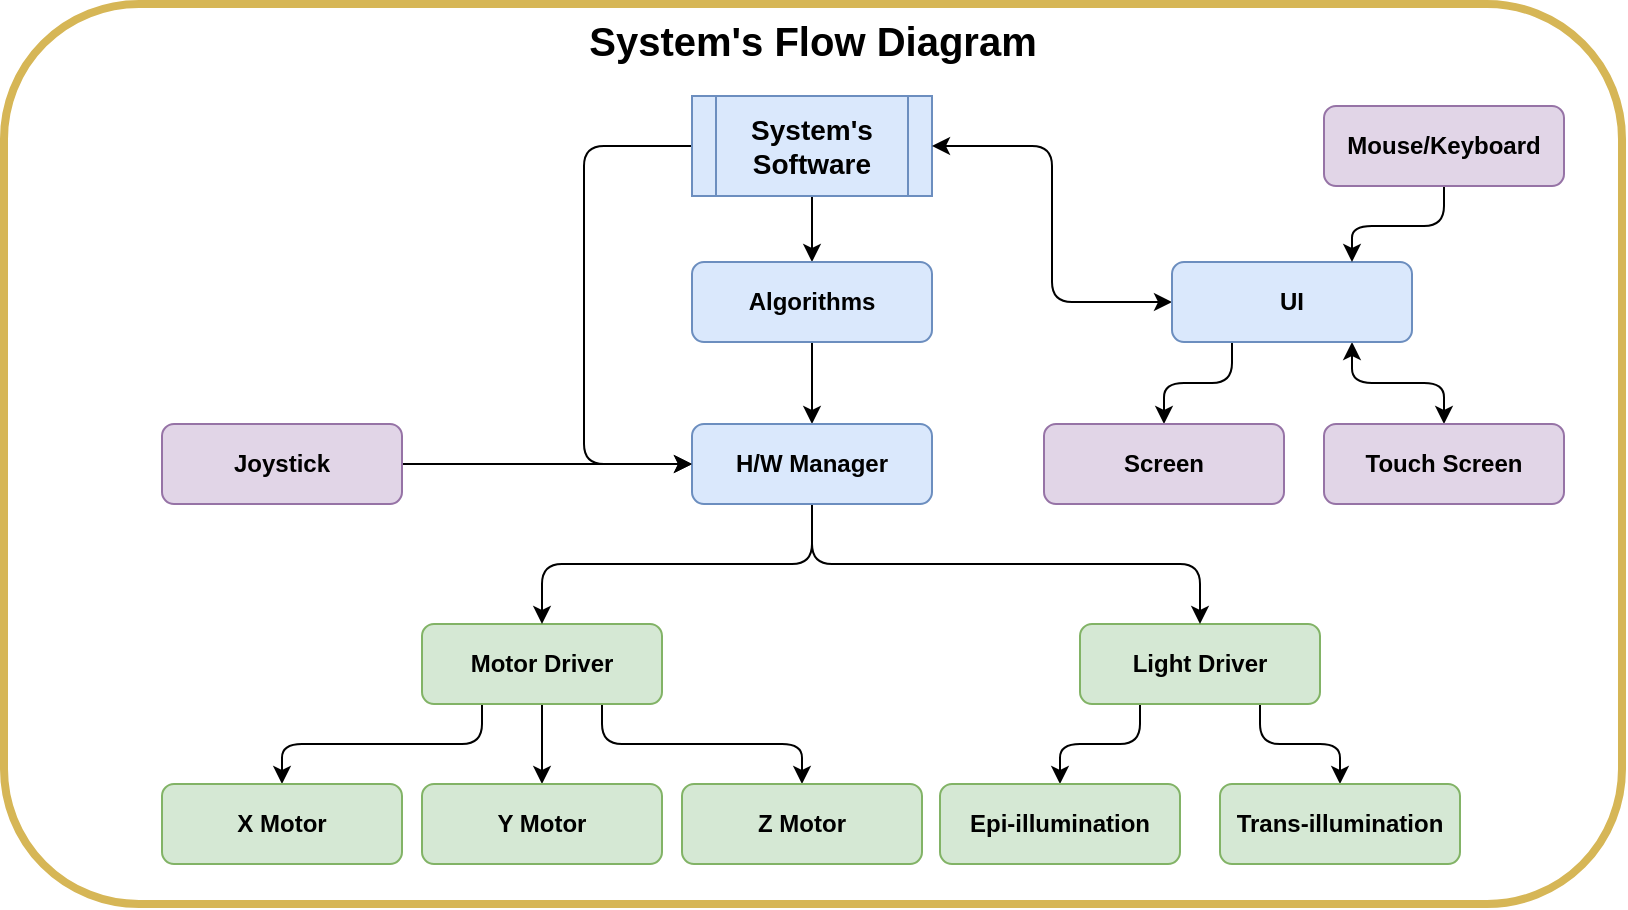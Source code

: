 <mxfile version="14.2.4" type="github">
  <diagram id="YLhJMkTkNJmNHFE2qX-1" name="Page-1">
    <mxGraphModel dx="1185" dy="638" grid="1" gridSize="10" guides="1" tooltips="1" connect="1" arrows="1" fold="1" page="1" pageScale="1" pageWidth="827" pageHeight="1169" math="0" shadow="0">
      <root>
        <mxCell id="0" />
        <mxCell id="1" parent="0" />
        <mxCell id="y10jXJEBd-sgkBoo3fF7-41" value="&lt;b&gt;&lt;font style=&quot;font-size: 20px&quot;&gt;System&#39;s Flow Diagram&lt;br&gt;&lt;/font&gt;&lt;/b&gt;" style="rounded=1;whiteSpace=wrap;html=1;verticalAlign=top;strokeColor=#d6b656;fillColor=none;strokeWidth=4;" parent="1" vertex="1">
          <mxGeometry x="10" y="250" width="809" height="450" as="geometry" />
        </mxCell>
        <mxCell id="8VpL3eSEx63Q40LnI5HS-7" style="edgeStyle=orthogonalEdgeStyle;rounded=1;orthogonalLoop=1;jettySize=auto;html=1;exitX=0.5;exitY=1;exitDx=0;exitDy=0;startArrow=none;startFill=0;" edge="1" parent="1" source="y10jXJEBd-sgkBoo3fF7-2" target="y10jXJEBd-sgkBoo3fF7-3">
          <mxGeometry relative="1" as="geometry" />
        </mxCell>
        <mxCell id="8VpL3eSEx63Q40LnI5HS-9" style="edgeStyle=orthogonalEdgeStyle;rounded=1;orthogonalLoop=1;jettySize=auto;html=1;exitX=0;exitY=0.5;exitDx=0;exitDy=0;entryX=0;entryY=0.5;entryDx=0;entryDy=0;startArrow=none;startFill=0;" edge="1" parent="1" source="y10jXJEBd-sgkBoo3fF7-2" target="y10jXJEBd-sgkBoo3fF7-8">
          <mxGeometry relative="1" as="geometry">
            <Array as="points">
              <mxPoint x="300" y="321" />
              <mxPoint x="300" y="480" />
            </Array>
          </mxGeometry>
        </mxCell>
        <mxCell id="y10jXJEBd-sgkBoo3fF7-2" value="&lt;span style=&quot;font-size: 14px&quot;&gt;&lt;b&gt;System&#39;s&lt;br&gt;Software&lt;br&gt;&lt;/b&gt;&lt;/span&gt;" style="shape=process;whiteSpace=wrap;html=1;backgroundOutline=1;fillColor=#dae8fc;strokeColor=#6c8ebf;" parent="1" vertex="1">
          <mxGeometry x="354" y="296" width="120" height="50" as="geometry" />
        </mxCell>
        <mxCell id="8VpL3eSEx63Q40LnI5HS-8" style="edgeStyle=orthogonalEdgeStyle;rounded=1;orthogonalLoop=1;jettySize=auto;html=1;exitX=0.5;exitY=1;exitDx=0;exitDy=0;entryX=0.5;entryY=0;entryDx=0;entryDy=0;startArrow=none;startFill=0;" edge="1" parent="1" source="y10jXJEBd-sgkBoo3fF7-3" target="y10jXJEBd-sgkBoo3fF7-8">
          <mxGeometry relative="1" as="geometry" />
        </mxCell>
        <mxCell id="y10jXJEBd-sgkBoo3fF7-3" value="&lt;b&gt;&lt;span class=&quot;ILfuVd&quot;&gt;&lt;span class=&quot;hgKElc&quot;&gt;&lt;b&gt;Algorithms&lt;/b&gt;&lt;/span&gt;&lt;/span&gt;&lt;/b&gt;" style="rounded=1;whiteSpace=wrap;html=1;fontSize=12;glass=0;strokeWidth=1;shadow=0;fillColor=#dae8fc;strokeColor=#6c8ebf;" parent="1" vertex="1">
          <mxGeometry x="354" y="379" width="120" height="40" as="geometry" />
        </mxCell>
        <mxCell id="y10jXJEBd-sgkBoo3fF7-28" style="edgeStyle=orthogonalEdgeStyle;rounded=1;orthogonalLoop=1;jettySize=auto;html=1;exitX=0.25;exitY=1;exitDx=0;exitDy=0;" parent="1" source="y10jXJEBd-sgkBoo3fF7-5" target="y10jXJEBd-sgkBoo3fF7-23" edge="1">
          <mxGeometry relative="1" as="geometry" />
        </mxCell>
        <mxCell id="y10jXJEBd-sgkBoo3fF7-29" style="edgeStyle=orthogonalEdgeStyle;rounded=1;orthogonalLoop=1;jettySize=auto;html=1;exitX=0.75;exitY=1;exitDx=0;exitDy=0;entryX=0.5;entryY=0;entryDx=0;entryDy=0;startArrow=classic;startFill=1;" parent="1" source="y10jXJEBd-sgkBoo3fF7-5" target="y10jXJEBd-sgkBoo3fF7-9" edge="1">
          <mxGeometry relative="1" as="geometry" />
        </mxCell>
        <mxCell id="8VpL3eSEx63Q40LnI5HS-6" style="edgeStyle=orthogonalEdgeStyle;rounded=1;orthogonalLoop=1;jettySize=auto;html=1;exitX=0;exitY=0.5;exitDx=0;exitDy=0;entryX=1;entryY=0.5;entryDx=0;entryDy=0;startArrow=classic;startFill=1;" edge="1" parent="1" source="y10jXJEBd-sgkBoo3fF7-5" target="y10jXJEBd-sgkBoo3fF7-2">
          <mxGeometry relative="1" as="geometry" />
        </mxCell>
        <mxCell id="y10jXJEBd-sgkBoo3fF7-5" value="&lt;b&gt;UI&lt;/b&gt;" style="rounded=1;whiteSpace=wrap;html=1;fontSize=12;glass=0;strokeWidth=1;shadow=0;fillColor=#dae8fc;strokeColor=#6c8ebf;" parent="1" vertex="1">
          <mxGeometry x="594" y="379" width="120" height="40" as="geometry" />
        </mxCell>
        <mxCell id="y10jXJEBd-sgkBoo3fF7-35" style="edgeStyle=orthogonalEdgeStyle;rounded=1;orthogonalLoop=1;jettySize=auto;html=1;exitX=0.25;exitY=1;exitDx=0;exitDy=0;entryX=0.5;entryY=0;entryDx=0;entryDy=0;" parent="1" source="y10jXJEBd-sgkBoo3fF7-6" target="y10jXJEBd-sgkBoo3fF7-10" edge="1">
          <mxGeometry relative="1" as="geometry" />
        </mxCell>
        <mxCell id="y10jXJEBd-sgkBoo3fF7-36" style="edgeStyle=orthogonalEdgeStyle;rounded=1;orthogonalLoop=1;jettySize=auto;html=1;exitX=0.75;exitY=1;exitDx=0;exitDy=0;entryX=0.5;entryY=0;entryDx=0;entryDy=0;" parent="1" source="y10jXJEBd-sgkBoo3fF7-6" target="y10jXJEBd-sgkBoo3fF7-12" edge="1">
          <mxGeometry relative="1" as="geometry" />
        </mxCell>
        <mxCell id="y10jXJEBd-sgkBoo3fF7-37" style="edgeStyle=orthogonalEdgeStyle;rounded=1;orthogonalLoop=1;jettySize=auto;html=1;exitX=0.5;exitY=1;exitDx=0;exitDy=0;" parent="1" source="y10jXJEBd-sgkBoo3fF7-6" target="y10jXJEBd-sgkBoo3fF7-11" edge="1">
          <mxGeometry relative="1" as="geometry" />
        </mxCell>
        <mxCell id="y10jXJEBd-sgkBoo3fF7-6" value="&lt;b&gt;Motor Driver&lt;br&gt;&lt;/b&gt;" style="rounded=1;whiteSpace=wrap;html=1;fontSize=12;glass=0;strokeWidth=1;shadow=0;fillColor=#d5e8d4;strokeColor=#82b366;" parent="1" vertex="1">
          <mxGeometry x="219" y="560" width="120" height="40" as="geometry" />
        </mxCell>
        <mxCell id="y10jXJEBd-sgkBoo3fF7-39" style="edgeStyle=orthogonalEdgeStyle;rounded=1;orthogonalLoop=1;jettySize=auto;html=1;exitX=0.25;exitY=1;exitDx=0;exitDy=0;" parent="1" source="y10jXJEBd-sgkBoo3fF7-7" target="y10jXJEBd-sgkBoo3fF7-14" edge="1">
          <mxGeometry relative="1" as="geometry" />
        </mxCell>
        <mxCell id="y10jXJEBd-sgkBoo3fF7-40" style="edgeStyle=orthogonalEdgeStyle;rounded=1;orthogonalLoop=1;jettySize=auto;html=1;exitX=0.75;exitY=1;exitDx=0;exitDy=0;" parent="1" source="y10jXJEBd-sgkBoo3fF7-7" target="y10jXJEBd-sgkBoo3fF7-13" edge="1">
          <mxGeometry relative="1" as="geometry" />
        </mxCell>
        <mxCell id="y10jXJEBd-sgkBoo3fF7-7" value="&lt;b&gt;Light Driver&lt;/b&gt;" style="rounded=1;whiteSpace=wrap;html=1;fontSize=12;glass=0;strokeWidth=1;shadow=0;fillColor=#d5e8d4;strokeColor=#82b366;" parent="1" vertex="1">
          <mxGeometry x="548" y="560" width="120" height="40" as="geometry" />
        </mxCell>
        <mxCell id="8VpL3eSEx63Q40LnI5HS-3" style="edgeStyle=orthogonalEdgeStyle;rounded=1;orthogonalLoop=1;jettySize=auto;html=1;exitX=0.5;exitY=1;exitDx=0;exitDy=0;startArrow=none;startFill=0;" edge="1" parent="1" source="y10jXJEBd-sgkBoo3fF7-8" target="y10jXJEBd-sgkBoo3fF7-6">
          <mxGeometry relative="1" as="geometry" />
        </mxCell>
        <mxCell id="8VpL3eSEx63Q40LnI5HS-4" style="edgeStyle=orthogonalEdgeStyle;rounded=1;orthogonalLoop=1;jettySize=auto;html=1;exitX=0.5;exitY=1;exitDx=0;exitDy=0;startArrow=none;startFill=0;" edge="1" parent="1" source="y10jXJEBd-sgkBoo3fF7-8" target="y10jXJEBd-sgkBoo3fF7-7">
          <mxGeometry relative="1" as="geometry" />
        </mxCell>
        <mxCell id="y10jXJEBd-sgkBoo3fF7-8" value="&lt;b&gt;H/W Manager&lt;/b&gt;" style="rounded=1;whiteSpace=wrap;html=1;fontSize=12;glass=0;strokeWidth=1;shadow=0;fillColor=#dae8fc;strokeColor=#6c8ebf;" parent="1" vertex="1">
          <mxGeometry x="354" y="460" width="120" height="40" as="geometry" />
        </mxCell>
        <mxCell id="y10jXJEBd-sgkBoo3fF7-9" value="&lt;b&gt;Touch Screen&lt;br&gt;&lt;/b&gt;" style="rounded=1;whiteSpace=wrap;html=1;fontSize=12;glass=0;strokeWidth=1;shadow=0;fillColor=#e1d5e7;strokeColor=#9673a6;" parent="1" vertex="1">
          <mxGeometry x="670" y="460" width="120" height="40" as="geometry" />
        </mxCell>
        <mxCell id="y10jXJEBd-sgkBoo3fF7-10" value="&lt;b&gt;X Motor&lt;/b&gt;" style="rounded=1;whiteSpace=wrap;html=1;fontSize=12;glass=0;strokeWidth=1;shadow=0;fillColor=#d5e8d4;strokeColor=#82b366;" parent="1" vertex="1">
          <mxGeometry x="89" y="640" width="120" height="40" as="geometry" />
        </mxCell>
        <mxCell id="y10jXJEBd-sgkBoo3fF7-11" value="&lt;b&gt;Y Motor&lt;/b&gt;" style="rounded=1;whiteSpace=wrap;html=1;fontSize=12;glass=0;strokeWidth=1;shadow=0;fillColor=#d5e8d4;strokeColor=#82b366;" parent="1" vertex="1">
          <mxGeometry x="219" y="640" width="120" height="40" as="geometry" />
        </mxCell>
        <mxCell id="y10jXJEBd-sgkBoo3fF7-12" value="&lt;b&gt;Z Motor&lt;/b&gt;" style="rounded=1;whiteSpace=wrap;html=1;fontSize=12;glass=0;strokeWidth=1;shadow=0;fillColor=#d5e8d4;strokeColor=#82b366;" parent="1" vertex="1">
          <mxGeometry x="349" y="640" width="120" height="40" as="geometry" />
        </mxCell>
        <mxCell id="y10jXJEBd-sgkBoo3fF7-13" value="&lt;b&gt;Trans-illumination&lt;/b&gt;" style="rounded=1;whiteSpace=wrap;html=1;fontSize=12;glass=0;strokeWidth=1;shadow=0;fillColor=#d5e8d4;strokeColor=#82b366;" parent="1" vertex="1">
          <mxGeometry x="618" y="640" width="120" height="40" as="geometry" />
        </mxCell>
        <mxCell id="y10jXJEBd-sgkBoo3fF7-14" value="&lt;b&gt;Epi-illumination&lt;/b&gt;" style="rounded=1;whiteSpace=wrap;html=1;fontSize=12;glass=0;strokeWidth=1;shadow=0;fillColor=#d5e8d4;strokeColor=#82b366;" parent="1" vertex="1">
          <mxGeometry x="478" y="640" width="120" height="40" as="geometry" />
        </mxCell>
        <mxCell id="8VpL3eSEx63Q40LnI5HS-5" style="edgeStyle=orthogonalEdgeStyle;rounded=1;orthogonalLoop=1;jettySize=auto;html=1;exitX=1;exitY=0.5;exitDx=0;exitDy=0;entryX=0;entryY=0.5;entryDx=0;entryDy=0;startArrow=none;startFill=0;" edge="1" parent="1" source="y10jXJEBd-sgkBoo3fF7-15" target="y10jXJEBd-sgkBoo3fF7-8">
          <mxGeometry relative="1" as="geometry" />
        </mxCell>
        <mxCell id="y10jXJEBd-sgkBoo3fF7-15" value="&lt;b&gt;Joystick&lt;/b&gt;" style="rounded=1;whiteSpace=wrap;html=1;fontSize=12;glass=0;strokeWidth=1;shadow=0;fillColor=#e1d5e7;strokeColor=#9673a6;" parent="1" vertex="1">
          <mxGeometry x="89" y="460" width="120" height="40" as="geometry" />
        </mxCell>
        <mxCell id="8VpL3eSEx63Q40LnI5HS-2" style="edgeStyle=orthogonalEdgeStyle;rounded=1;orthogonalLoop=1;jettySize=auto;html=1;exitX=0.5;exitY=1;exitDx=0;exitDy=0;entryX=0.75;entryY=0;entryDx=0;entryDy=0;startArrow=none;startFill=0;" edge="1" parent="1" source="y10jXJEBd-sgkBoo3fF7-16" target="y10jXJEBd-sgkBoo3fF7-5">
          <mxGeometry relative="1" as="geometry" />
        </mxCell>
        <mxCell id="y10jXJEBd-sgkBoo3fF7-16" value="&lt;b&gt;Mouse/Keyboard&lt;/b&gt;" style="rounded=1;whiteSpace=wrap;html=1;fontSize=12;glass=0;strokeWidth=1;shadow=0;fillColor=#e1d5e7;strokeColor=#9673a6;" parent="1" vertex="1">
          <mxGeometry x="670" y="301" width="120" height="40" as="geometry" />
        </mxCell>
        <mxCell id="y10jXJEBd-sgkBoo3fF7-23" value="&lt;b&gt;Screen&lt;/b&gt;" style="rounded=1;whiteSpace=wrap;html=1;fontSize=12;glass=0;strokeWidth=1;shadow=0;fillColor=#e1d5e7;strokeColor=#9673a6;" parent="1" vertex="1">
          <mxGeometry x="530" y="460" width="120" height="40" as="geometry" />
        </mxCell>
      </root>
    </mxGraphModel>
  </diagram>
</mxfile>
